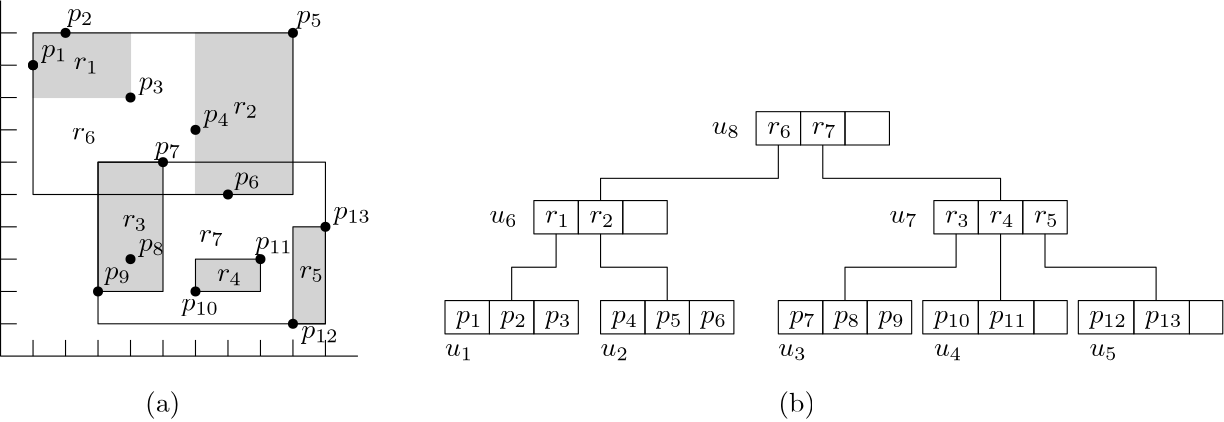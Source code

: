 <?xml version="1.0"?>
<!DOCTYPE ipe SYSTEM "ipe.dtd">
<ipe version="70107" creator="Ipe 7.2.2">
<info created="D:20160428150624" modified="D:20160607193515"/>
<ipestyle name="basic">
<symbol name="arrow/arc(spx)">
<path stroke="sym-stroke" fill="sym-stroke" pen="sym-pen">
0 0 m
-1 0.333 l
-1 -0.333 l
h
</path>
</symbol>
<symbol name="arrow/farc(spx)">
<path stroke="sym-stroke" fill="white" pen="sym-pen">
0 0 m
-1 0.333 l
-1 -0.333 l
h
</path>
</symbol>
<symbol name="mark/circle(sx)" transformations="translations">
<path fill="sym-stroke">
0.6 0 0 0.6 0 0 e
0.4 0 0 0.4 0 0 e
</path>
</symbol>
<symbol name="mark/disk(sx)" transformations="translations">
<path fill="sym-stroke">
0.6 0 0 0.6 0 0 e
</path>
</symbol>
<symbol name="mark/fdisk(sfx)" transformations="translations">
<group>
<path fill="sym-fill">
0.5 0 0 0.5 0 0 e
</path>
<path fill="sym-stroke" fillrule="eofill">
0.6 0 0 0.6 0 0 e
0.4 0 0 0.4 0 0 e
</path>
</group>
</symbol>
<symbol name="mark/box(sx)" transformations="translations">
<path fill="sym-stroke" fillrule="eofill">
-0.6 -0.6 m
0.6 -0.6 l
0.6 0.6 l
-0.6 0.6 l
h
-0.4 -0.4 m
0.4 -0.4 l
0.4 0.4 l
-0.4 0.4 l
h
</path>
</symbol>
<symbol name="mark/square(sx)" transformations="translations">
<path fill="sym-stroke">
-0.6 -0.6 m
0.6 -0.6 l
0.6 0.6 l
-0.6 0.6 l
h
</path>
</symbol>
<symbol name="mark/fsquare(sfx)" transformations="translations">
<group>
<path fill="sym-fill">
-0.5 -0.5 m
0.5 -0.5 l
0.5 0.5 l
-0.5 0.5 l
h
</path>
<path fill="sym-stroke" fillrule="eofill">
-0.6 -0.6 m
0.6 -0.6 l
0.6 0.6 l
-0.6 0.6 l
h
-0.4 -0.4 m
0.4 -0.4 l
0.4 0.4 l
-0.4 0.4 l
h
</path>
</group>
</symbol>
<symbol name="mark/cross(sx)" transformations="translations">
<group>
<path fill="sym-stroke">
-0.43 -0.57 m
0.57 0.43 l
0.43 0.57 l
-0.57 -0.43 l
h
</path>
<path fill="sym-stroke">
-0.43 0.57 m
0.57 -0.43 l
0.43 -0.57 l
-0.57 0.43 l
h
</path>
</group>
</symbol>
<symbol name="arrow/fnormal(spx)">
<path stroke="sym-stroke" fill="white" pen="sym-pen">
0 0 m
-1 0.333 l
-1 -0.333 l
h
</path>
</symbol>
<symbol name="arrow/pointed(spx)">
<path stroke="sym-stroke" fill="sym-stroke" pen="sym-pen">
0 0 m
-1 0.333 l
-0.8 0 l
-1 -0.333 l
h
</path>
</symbol>
<symbol name="arrow/fpointed(spx)">
<path stroke="sym-stroke" fill="white" pen="sym-pen">
0 0 m
-1 0.333 l
-0.8 0 l
-1 -0.333 l
h
</path>
</symbol>
<symbol name="arrow/linear(spx)">
<path stroke="sym-stroke" pen="sym-pen">
-1 0.333 m
0 0 l
-1 -0.333 l
</path>
</symbol>
<symbol name="arrow/fdouble(spx)">
<path stroke="sym-stroke" fill="white" pen="sym-pen">
0 0 m
-1 0.333 l
-1 -0.333 l
h
-1 0 m
-2 0.333 l
-2 -0.333 l
h
</path>
</symbol>
<symbol name="arrow/double(spx)">
<path stroke="sym-stroke" fill="sym-stroke" pen="sym-pen">
0 0 m
-1 0.333 l
-1 -0.333 l
h
-1 0 m
-2 0.333 l
-2 -0.333 l
h
</path>
</symbol>
<pen name="heavier" value="0.8"/>
<pen name="fat" value="1.2"/>
<pen name="ultrafat" value="2"/>
<symbolsize name="large" value="5"/>
<symbolsize name="small" value="2"/>
<symbolsize name="tiny" value="1.1"/>
<arrowsize name="large" value="10"/>
<arrowsize name="small" value="5"/>
<arrowsize name="tiny" value="3"/>
<color name="red" value="1 0 0"/>
<color name="green" value="0 1 0"/>
<color name="blue" value="0 0 1"/>
<color name="yellow" value="1 1 0"/>
<color name="orange" value="1 0.647 0"/>
<color name="gold" value="1 0.843 0"/>
<color name="purple" value="0.627 0.125 0.941"/>
<color name="gray" value="0.745"/>
<color name="brown" value="0.647 0.165 0.165"/>
<color name="navy" value="0 0 0.502"/>
<color name="pink" value="1 0.753 0.796"/>
<color name="seagreen" value="0.18 0.545 0.341"/>
<color name="turquoise" value="0.251 0.878 0.816"/>
<color name="violet" value="0.933 0.51 0.933"/>
<color name="darkblue" value="0 0 0.545"/>
<color name="darkcyan" value="0 0.545 0.545"/>
<color name="darkgray" value="0.663"/>
<color name="darkgreen" value="0 0.392 0"/>
<color name="darkmagenta" value="0.545 0 0.545"/>
<color name="darkorange" value="1 0.549 0"/>
<color name="darkred" value="0.545 0 0"/>
<color name="lightblue" value="0.678 0.847 0.902"/>
<color name="lightcyan" value="0.878 1 1"/>
<color name="lightgray" value="0.827"/>
<color name="lightgreen" value="0.565 0.933 0.565"/>
<color name="lightyellow" value="1 1 0.878"/>
<dashstyle name="dashed" value="[4] 0"/>
<dashstyle name="dotted" value="[1 3] 0"/>
<dashstyle name="dash dotted" value="[4 2 1 2] 0"/>
<dashstyle name="dash dot dotted" value="[4 2 1 2 1 2] 0"/>
<textsize name="large" value="\large"/>
<textsize name="Large" value="\Large"/>
<textsize name="LARGE" value="\LARGE"/>
<textsize name="huge" value="\huge"/>
<textsize name="Huge" value="\Huge"/>
<textsize name="small" value="\small"/>
<textsize name="footnote" value="\footnotesize"/>
<textsize name="tiny" value="\tiny"/>
<textstyle name="center" begin="\begin{center}" end="\end{center}"/>
<textstyle name="itemize" begin="\begin{itemize}" end="\end{itemize}"/>
<textstyle name="item" begin="\begin{itemize}\item{}" end="\end{itemize}"/>
<gridsize name="4 pts" value="4"/>
<gridsize name="8 pts (~3 mm)" value="8"/>
<gridsize name="16 pts (~6 mm)" value="16"/>
<gridsize name="32 pts (~12 mm)" value="32"/>
<gridsize name="10 pts (~3.5 mm)" value="10"/>
<gridsize name="20 pts (~7 mm)" value="20"/>
<gridsize name="14 pts (~5 mm)" value="14"/>
<gridsize name="28 pts (~10 mm)" value="28"/>
<gridsize name="56 pts (~20 mm)" value="56"/>
<anglesize name="90 deg" value="90"/>
<anglesize name="60 deg" value="60"/>
<anglesize name="45 deg" value="45"/>
<anglesize name="30 deg" value="30"/>
<anglesize name="22.5 deg" value="22.5"/>
<tiling name="falling" angle="-60" step="4" width="1"/>
<tiling name="rising" angle="30" step="4" width="1"/>
</ipestyle>
<page>
<layer name="alpha"/>
<view layers="alpha" active="alpha"/>
<path layer="alpha" matrix="0.730985 0 0 0.727273 65.217 174.545" stroke="black">
64 768 m
64 640 l
192 640 l
192 640 l
</path>
<path matrix="0.730985 0 0 0.727273 65.217 174.545" stroke="black">
64 784 m
64 768 l
64 768 l
</path>
<path matrix="0.730985 0 0 0.727273 65.217 174.545" stroke="black">
192 640 m
208 640 l
208 640 l
</path>
<path matrix="0.730985 0 0 0.727273 65.217 174.545" stroke="black">
64 768 m
72 768 l
72 768 l
</path>
<path matrix="0.730985 0 0 0.727273 65.217 174.545" stroke="black">
64 656 m
72 656 l
72 656 l
</path>
<path matrix="0.730985 0 0 0.727273 65.217 174.545" stroke="black">
64 672 m
72 672 l
72 672 l
</path>
<path matrix="0.730985 0 0 0.727273 65.217 174.545" stroke="black">
64 688 m
72 688 l
72 688 l
</path>
<path matrix="0.730985 0 0 0.727273 65.217 174.545" stroke="black">
64 704 m
72 704 l
72 704 l
</path>
<path matrix="0.730985 0 0 0.727273 65.217 174.545" stroke="black">
64 720 m
72 720 l
72 720 l
</path>
<path matrix="0.730985 0 0 0.727273 65.217 174.545" stroke="black">
64 736 m
72 736 l
72 736 l
</path>
<path matrix="0.730985 0 0 0.727273 65.217 174.545" stroke="black">
64 752 m
72 752 l
72 752 l
</path>
<path matrix="0.730985 0 0 0.727273 65.217 174.545" stroke="black">
64 784 m
72 784 l
72 784 l
</path>
<path matrix="0.730985 0 0 0.727273 65.217 174.545" stroke="black">
64 800 m
72 800 l
72 800 l
</path>
<path matrix="0.730985 0 0 0.727273 65.217 174.545" stroke="black">
64 784 m
64 816 l
64 816 l
</path>
<path matrix="0.730985 0 0 0.727273 65.217 174.545" stroke="black">
80 640 m
80 648 l
80 648 l
</path>
<path matrix="0.730985 0 0 0.727273 65.217 174.545" stroke="black">
96 640 m
96 648 l
96 648 l
</path>
<path matrix="0.730985 0 0 0.727273 65.217 174.545" stroke="black">
112 640 m
112 648 l
112 648 l
</path>
<path matrix="0.730985 0 0 0.727273 65.217 174.545" stroke="black">
128 640 m
128 648 l
128 648 l
</path>
<path matrix="0.730985 0 0 0.727273 65.217 174.545" stroke="black">
144 640 m
144 648 l
144 648 l
</path>
<path matrix="0.730985 0 0 0.727273 65.217 174.545" stroke="black">
160 640 m
160 648 l
160 648 l
</path>
<path matrix="0.730985 0 0 0.727273 65.217 174.545" stroke="black">
176 640 m
176 648 l
176 648 l
</path>
<path matrix="0.730985 0 0 0.727273 65.217 174.545" stroke="black">
192 640 m
192 648 l
192 648 l
</path>
<path matrix="0.730985 0 0 0.727273 65.217 174.545" stroke="black">
208 640 m
208 648 l
208 640 l
</path>
<path matrix="0.730985 0 0 0.727273 65.217 174.545" stroke="black">
224 640 m
224 648 l
224 648 l
</path>
<path matrix="0.730985 0 0 0.727273 65.217 174.545" stroke="black">
208 640 m
240 640 l
240 640 l
</path>
<path matrix="0.730985 0 0 0.727273 65.217 174.545" stroke="lightgray" fill="lightgray">
80 800 m
80 768 l
128 768 l
128 800 l
h
</path>
<use matrix="0.730985 0 0 0.727273 65.217 174.545" name="mark/disk(sx)" pos="80 784" size="normal" stroke="black"/>
<use matrix="0.730985 0 0 0.727273 65.217 174.545" name="mark/disk(sx)" pos="80 784" size="normal" stroke="black"/>
<use matrix="0.730985 0 0 0.727273 65.217 174.545" name="mark/disk(sx)" pos="96 800" size="normal" stroke="black"/>
<use matrix="0.730985 0 0 0.727273 65.217 174.545" name="mark/disk(sx)" pos="128 768" size="normal" stroke="black"/>
<text matrix="0.730985 0 0 0.727273 62.293 173.037" transformations="translations" pos="104 784" stroke="black" type="label" width="8.964" height="4.294" depth="1.49" valign="baseline">$r_1$</text>
<text matrix="0.730985 0 0 0.727273 65.217 174.545" transformations="translations" pos="132 772" stroke="black" type="label" width="9.482" height="4.297" depth="1.93" valign="baseline">$p_3$</text>
<text matrix="0.730985 0 0 0.727273 68.7183 173.037" transformations="translations" pos="92 808" stroke="black" type="label" width="9.482" height="4.297" depth="1.93" valign="baseline">$p_2$</text>
<text matrix="0.730985 0 0 0.727273 65.217 174.545" transformations="translations" pos="84 788" stroke="black" type="label" width="9.482" height="4.297" depth="1.93" valign="baseline">$p_1$</text>
<path matrix="0.548239 0 0 0.727273 94.4564 174.545" stroke="lightgray" fill="lightgray">
224 800 m
224 720 l
160 720 l
160 800 l
h
</path>
<use matrix="0.730985 0 0 0.727273 65.217 174.545" name="mark/disk(sx)" pos="160 752" size="normal" stroke="black"/>
<use matrix="0.730985 0 0 0.727273 65.217 174.545" name="mark/disk(sx)" pos="176 720" size="normal" stroke="black"/>
<use matrix="0.730985 0 0 0.727273 53.5212 174.545" name="mark/disk(sx)" pos="224 800" size="normal" stroke="black"/>
<text matrix="0.730985 0 0 0.727273 65.217 174.545" transformations="translations" pos="164 756" stroke="black" type="label" width="9.482" height="4.297" depth="1.93" valign="baseline">$p_4$</text>
<text matrix="0.730985 0 0 0.727273 57.7227 175.245" transformations="translations" pos="220 804" stroke="black" type="label" width="9.482" height="4.297" depth="1.93" valign="baseline">$p_5$</text>
<text matrix="0.730985 0 0 0.727273 67.5449 175.245" transformations="translations" pos="176 724" stroke="black" type="label" width="9.482" height="4.297" depth="1.93" valign="baseline">$p_6$</text>
<text matrix="0.730985 0 0 0.727273 58.3187 174.545" transformations="translations" pos="188 760" stroke="black" type="label" width="8.964" height="4.294" depth="1.49" valign="baseline">$r_2$</text>
<path matrix="0.730985 0 0 0.727273 65.217 174.545" stroke="black" fill="lightgray">
112 672 m
112 736 l
144 736 l
144 672 l
h
</path>
<use matrix="0.730985 0 0 0.727273 65.217 174.545" name="mark/disk(sx)" pos="144 736" size="normal" stroke="black"/>
<text matrix="0.730985 0 0 0.727273 65.217 174.545" transformations="translations" pos="140 740" stroke="black" type="label" width="9.482" height="4.297" depth="1.93" valign="baseline">$p_7$</text>
<use matrix="0.730985 0 0 0.727273 65.217 174.545" name="mark/disk(sx)" pos="112 672" size="normal" stroke="black"/>
<text matrix="0.730985 0 0 0.727273 70.4689 173.144" transformations="translations" pos="108 680" stroke="black" type="label" width="9.482" height="4.297" depth="1.93" valign="baseline">$p_9$</text>
<use matrix="0.730985 0 0 0.727273 65.217 174.545" name="mark/disk(sx)" pos="128 688" size="normal" stroke="black"/>
<text matrix="0.730985 0 0 0.727273 65.217 174.545" transformations="translations" pos="132 692" stroke="black" type="label" width="9.482" height="4.297" depth="1.93" valign="baseline">$p_8$</text>
<path matrix="0.649764 0 0 0.727273 71.7146 174.545" stroke="black">
80 800 m
80 720 l
224 720 l
224 800 l
h
</path>
<path matrix="0.730985 0 0 0.727273 65.217 174.545" stroke="black" fill="lightgray">
160 672 m
160 688 l
192 688 l
192 672 l
h
</path>
<use matrix="0.730985 0 0 0.727273 65.217 174.545" name="mark/disk(sx)" pos="160 672" size="normal" stroke="black"/>
<use matrix="0.730985 0 0 0.727273 65.217 174.545" name="mark/disk(sx)" pos="192 688" size="normal" stroke="black"/>
<text matrix="0.730985 0 0 0.727273 63.1162 173.495" transformations="translations" pos="156 664" stroke="black" type="label" width="13.453" height="4.297" depth="1.93" valign="baseline">$p_{10}$</text>
<text matrix="0.730985 0 0 0.727273 66.2674 175.245" transformations="translations" pos="188 692" stroke="black" type="label" width="13.453" height="4.297" depth="1.93" valign="baseline">$p_{11}$</text>
<path matrix="0.730985 0 0 0.727273 65.217 174.545" stroke="black" fill="lightgray">
208 656 m
208 704 l
224 704 l
224 656 l
h
</path>
<use matrix="0.730985 0 0 0.727273 65.217 174.545" name="mark/disk(sx)" pos="208 656" size="normal" stroke="black"/>
<use matrix="0.730985 0 0 0.727273 65.217 174.545" name="mark/disk(sx)" pos="224 704" size="normal" stroke="black"/>
<text matrix="0.730985 0 0 0.727273 68.2452 163.583" transformations="translations" pos="208 664" stroke="black" type="label" width="13.453" height="4.297" depth="1.93" valign="baseline">$p_{12}$</text>
<text matrix="0.730985 0 0 0.727273 65.217 174.545" transformations="translations" pos="228 708" stroke="black" type="label" width="13.453" height="4.297" depth="1.93" valign="baseline">$p_{13}$</text>
<path matrix="0.730985 0 0 0.727273 65.217 174.545" stroke="black">
112 736 m
112 656 l
224 656 l
224 736 l
h
</path>
<text matrix="1 0 0 1 64 -4" transformations="translations" pos="100 624" stroke="black" type="label" width="12.73" height="7.473" depth="2.49" valign="baseline">(a)</text>
<text matrix="0.730985 0 0 0.727273 65.217 171.636" transformations="translations" pos="124 708" stroke="black" type="label" width="8.964" height="4.294" depth="1.49" valign="baseline">$r_3$</text>
<text matrix="0.730985 0 0 0.727273 64.1666 175.354" transformations="translations" pos="172 676" stroke="black" type="label" width="8.964" height="4.294" depth="1.49" valign="baseline">$r_4$</text>
<text matrix="0.730985 0 0 0.727273 64.5167 170.694" transformations="translations" pos="212 684" stroke="black" type="label" width="8.964" height="4.294" depth="1.49" valign="baseline">$r_5$</text>
<path matrix="1 0 0 0.75 48 128" stroke="black">
336 800 m
336 784 l
352 784 l
352 800 l
h
</path>
<path matrix="1 0 0 0.75 48 128" stroke="black">
352 784 m
352 800 l
368 800 l
368 784 l
h
</path>
<path matrix="1 0 0 0.75 48 128" stroke="black">
368 800 m
368 784 l
384 784 l
384 800 l
h
</path>
<text matrix="1 0 0 1 48 -72" transformations="translations" pos="340 792" stroke="black" type="label" width="8.964" height="4.294" depth="1.49" valign="baseline">$r_6$</text>
<text matrix="1 0 0 1 48 -76" transformations="translations" pos="356 796" stroke="black" type="label" width="8.964" height="4.294" depth="1.49" valign="baseline">$r_7$</text>
<text matrix="1 0 0 1 44 -76" transformations="translations" pos="324 796" stroke="black" type="label" width="10.173" height="4.294" depth="1.49" valign="baseline">$u_8$</text>
<path matrix="1 0 0 0.75 -32 96" stroke="black">
336 800 m
336 784 l
352 784 l
352 800 l
h
</path>
<path matrix="1 0 0 0.75 -32 96" stroke="black">
352 784 m
352 800 l
368 800 l
368 784 l
h
</path>
<path matrix="1 0 0 0.75 -32 96" stroke="black">
368 800 m
368 784 l
384 784 l
384 800 l
h
</path>
<text matrix="1 0 0 1 -32 -104" transformations="translations" pos="340 792" stroke="black" type="label" width="8.964" height="4.294" depth="1.49" valign="baseline">$r_1$</text>
<text matrix="1 0 0 1 -32 -108" transformations="translations" pos="356 796" stroke="black" type="label" width="8.964" height="4.294" depth="1.49" valign="baseline">$r_2$</text>
<text matrix="1 0 0 1 -36 -108" transformations="translations" pos="324 796" stroke="black" type="label" width="10.173" height="4.294" depth="1.49" valign="baseline">$u_6$</text>
<path matrix="1 0 0 0.75 112 96" stroke="black">
336 800 m
336 784 l
352 784 l
352 800 l
h
</path>
<path matrix="1 0 0 0.75 112 96" stroke="black">
352 784 m
352 800 l
368 800 l
368 784 l
h
</path>
<path matrix="1 0 0 0.75 112 96" stroke="black">
368 800 m
368 784 l
384 784 l
384 800 l
h
</path>
<text matrix="1 0 0 1 112 -104" transformations="translations" pos="340 792" stroke="black" type="label" width="8.964" height="4.294" depth="1.49" valign="baseline">$r_3$</text>
<text matrix="1 0 0 1 112 -108" transformations="translations" pos="356 796" stroke="black" type="label" width="8.964" height="4.294" depth="1.49" valign="baseline">$r_4$</text>
<text matrix="1 0 0 1 108 -108" transformations="translations" pos="324 796" stroke="black" type="label" width="10.173" height="4.294" depth="1.49" valign="baseline">$u_7$</text>
<path matrix="1 0 0 1 -16 -72" stroke="black">
424 788 m
424 776 l
488 776 l
488 768 l
488 768 l
</path>
<path matrix="1 0 0 0.75 -64 60" stroke="black">
336 800 m
336 784 l
352 784 l
352 800 l
h
</path>
<path matrix="1 0 0 0.75 -64 60" stroke="black">
352 784 m
352 800 l
368 800 l
368 784 l
h
</path>
<path matrix="1 0 0 0.75 -64 60" stroke="black">
368 800 m
368 784 l
384 784 l
384 800 l
h
</path>
<text matrix="1 0 0 1 -64 -140" transformations="translations" pos="340 792" stroke="black" type="label" width="9.482" height="4.297" depth="1.93" valign="baseline">$p_1$</text>
<text matrix="1 0 0 1 -64 -144" transformations="translations" pos="356 796" stroke="black" type="label" width="9.482" height="4.297" depth="1.93" valign="baseline">$p_2$</text>
<text matrix="1 0 0 1 -52 -156" transformations="translations" pos="324 796" stroke="black" type="label" width="10.173" height="4.294" depth="1.49" valign="baseline">$u_1$</text>
<path matrix="1 0 0 0.75 -8 60" stroke="black">
336 800 m
336 784 l
352 784 l
352 800 l
h
</path>
<path matrix="1 0 0 0.75 -8 60" stroke="black">
352 784 m
352 800 l
368 800 l
368 784 l
h
</path>
<path matrix="1 0 0 0.75 -8 60" stroke="black">
368 800 m
368 784 l
384 784 l
384 800 l
h
</path>
<text matrix="1 0 0 1 -8 -140" transformations="translations" pos="340 792" stroke="black" type="label" width="9.482" height="4.297" depth="1.93" valign="baseline">$p_4$</text>
<text matrix="1 0 0 1 -8 -144" transformations="translations" pos="356 796" stroke="black" type="label" width="9.482" height="4.297" depth="1.93" valign="baseline">$p_5$</text>
<text matrix="1 0 0 1 4 -156" transformations="translations" pos="324 796" stroke="black" type="label" width="10.173" height="4.294" depth="1.49" valign="baseline">$u_2$</text>
<path matrix="1 0 0 1 -32 -72" stroke="black">
344 756 m
344 744 l
328 744 l
328 732 l
328 732 l
</path>
<path matrix="1 0 0 0.75 56 60" stroke="black">
336 800 m
336 784 l
352 784 l
352 800 l
h
</path>
<path matrix="1 0 0 0.75 56 60" stroke="black">
352 784 m
352 800 l
368 800 l
368 784 l
h
</path>
<path matrix="1 0 0 0.75 56 60" stroke="black">
368 800 m
368 784 l
384 784 l
384 800 l
h
</path>
<text matrix="1 0 0 1 56 -140" transformations="translations" pos="340 792" stroke="black" type="label" width="9.482" height="4.297" depth="1.93" valign="baseline">$p_7$</text>
<text matrix="1 0 0 1 56 -144" transformations="translations" pos="356 796" stroke="black" type="label" width="9.482" height="4.297" depth="1.93" valign="baseline">$p_8$</text>
<text matrix="1 0 0 1 68 -156" transformations="translations" pos="324 796" stroke="black" type="label" width="10.173" height="4.294" depth="1.49" valign="baseline">$u_3$</text>
<path matrix="1.25 0 0 0.75 24 60" stroke="black">
336 800 m
336 784 l
352 784 l
352 800 l
h
</path>
<path matrix="1.25 0 0 0.75 24 60" stroke="black">
352 784 m
352 800 l
368 800 l
368 784 l
h
</path>
<path matrix="0.75 0 0 0.75 208 60" stroke="black">
368 800 m
368 784 l
384 784 l
384 800 l
h
</path>
<text matrix="1 0 0 1 108 -140" transformations="translations" pos="340 792" stroke="black" type="label" width="13.453" height="4.297" depth="1.93" valign="baseline">$p_{10}$</text>
<text matrix="1 0 0 1 112 -144" transformations="translations" pos="356 796" stroke="black" type="label" width="13.453" height="4.297" depth="1.93" valign="baseline">$p_{11}$</text>
<text matrix="1 0 0 1 124 -156" transformations="translations" pos="324 796" stroke="black" type="label" width="10.173" height="4.294" depth="1.49" valign="baseline">$u_4$</text>
<path matrix="1.25 0 0 0.75 80 60" stroke="black">
336 800 m
336 784 l
352 784 l
352 800 l
h
</path>
<path matrix="1.25 0 0 0.75 80 60" stroke="black">
352 784 m
352 800 l
368 800 l
368 784 l
h
</path>
<path matrix="0.75 0 0 0.75 264 60" stroke="black">
368 800 m
368 784 l
384 784 l
384 800 l
h
</path>
<text matrix="1 0 0 1 164 -140" transformations="translations" pos="340 792" stroke="black" type="label" width="13.453" height="4.297" depth="1.93" valign="baseline">$p_{12}$</text>
<text matrix="1 0 0 1 168 -144" transformations="translations" pos="356 796" stroke="black" type="label" width="13.453" height="4.297" depth="1.93" valign="baseline">$p_{13}$</text>
<text matrix="1 0 0 1 180 -156" transformations="translations" pos="324 796" stroke="black" type="label" width="10.173" height="4.294" depth="1.49" valign="baseline">$u_5$</text>
<path matrix="1 0 0 1 0 8" stroke="black">
328 676 m
328 664 l
352 664 l
352 652 l
352 652 l
</path>
<path matrix="1 0 0 1 16 8" stroke="black">
456 676 m
456 652 l
456 652 l
</path>
<path matrix="1 0 0 1 16 8" stroke="black">
440 676 m
440 664 l
400 664 l
400 652 l
400 652 l
</path>
<path matrix="1 0 0 1 16 8" stroke="black">
472 676 m
472 664 l
512 664 l
512 652 l
512 652 l
</path>
<path matrix="1 0 0 1 16 8" stroke="black">
376 708 m
376 696 l
312 696 l
312 688 l
312 688 l
</path>
<text matrix="1 0 0 1 40 -4" transformations="translations" pos="352 624" stroke="black" type="label" width="13.284" height="7.473" depth="2.49" valign="baseline">(b)</text>
<text matrix="1 0 0 1 -48 -144" transformations="translations" pos="356 796" stroke="black" type="label" width="9.482" height="4.297" depth="1.93" valign="baseline">$p_3$</text>
<text matrix="1 0 0 1 8 -144" transformations="translations" pos="356 796" stroke="black" type="label" width="9.482" height="4.297" depth="1.93" valign="baseline">$p_6$</text>
<text matrix="1 0 0 1 72 -144" transformations="translations" pos="356 796" stroke="black" type="label" width="9.482" height="4.297" depth="1.93" valign="baseline">$p_9$</text>
<text matrix="1 0 0 1 128 -108" transformations="translations" pos="356 796" stroke="black" type="label" width="8.964" height="4.294" depth="1.49" valign="baseline">$r_5$</text>
<text matrix="0.730985 0 0 0.727273 92.8014 166.181" transformations="translations" pos="124 708" stroke="black" type="label" width="8.964" height="4.294" depth="1.49" valign="baseline">$r_7$</text>
<text matrix="0.730985 0 0 0.727273 47.087 203.065" transformations="translations" pos="124 708" stroke="black" type="label" width="8.964" height="4.294" depth="1.49" valign="baseline">$r_6$</text>
</page>
</ipe>
